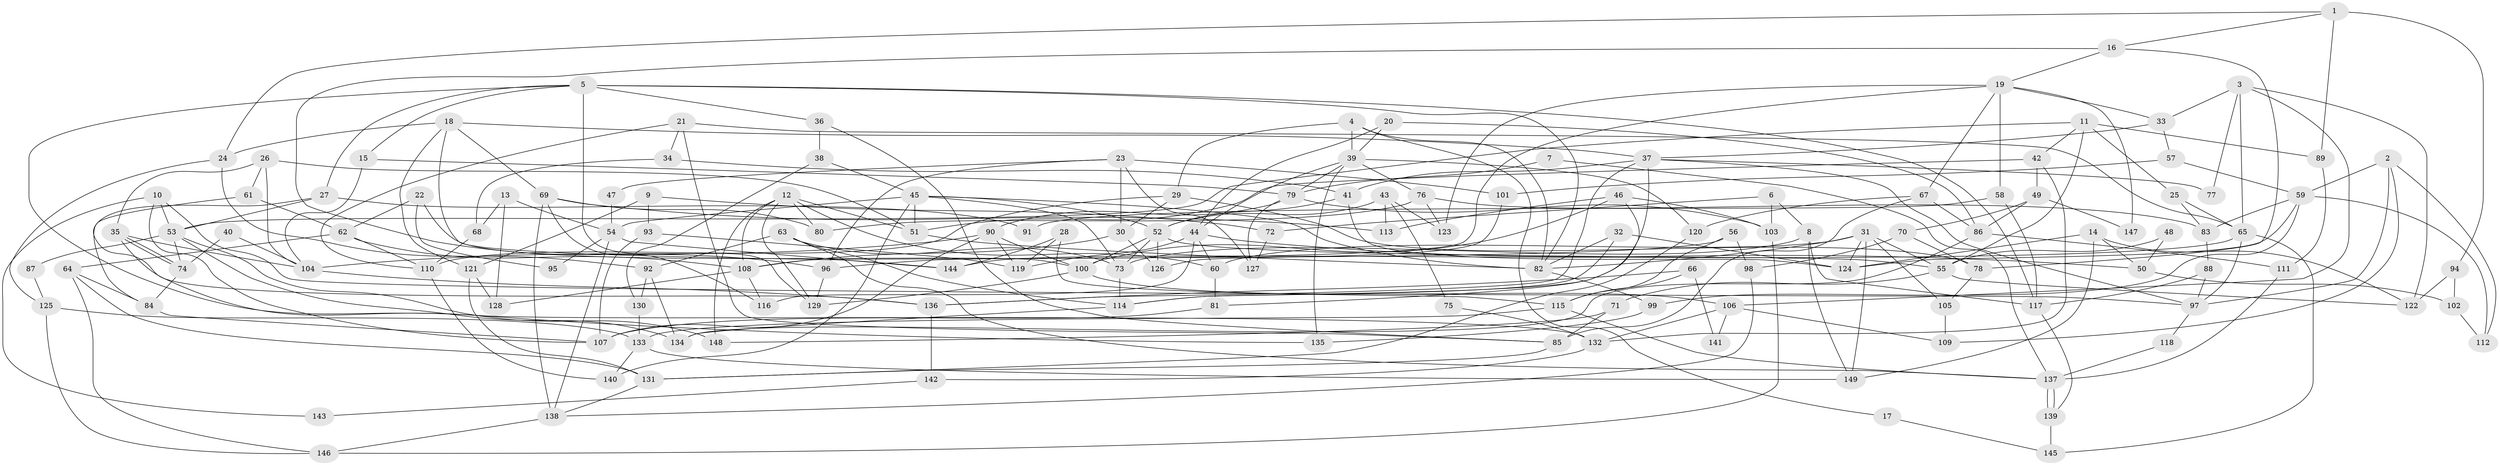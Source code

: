 // Generated by graph-tools (version 1.1) at 2025/15/03/09/25 04:15:13]
// undirected, 149 vertices, 298 edges
graph export_dot {
graph [start="1"]
  node [color=gray90,style=filled];
  1;
  2;
  3;
  4;
  5;
  6;
  7;
  8;
  9;
  10;
  11;
  12;
  13;
  14;
  15;
  16;
  17;
  18;
  19;
  20;
  21;
  22;
  23;
  24;
  25;
  26;
  27;
  28;
  29;
  30;
  31;
  32;
  33;
  34;
  35;
  36;
  37;
  38;
  39;
  40;
  41;
  42;
  43;
  44;
  45;
  46;
  47;
  48;
  49;
  50;
  51;
  52;
  53;
  54;
  55;
  56;
  57;
  58;
  59;
  60;
  61;
  62;
  63;
  64;
  65;
  66;
  67;
  68;
  69;
  70;
  71;
  72;
  73;
  74;
  75;
  76;
  77;
  78;
  79;
  80;
  81;
  82;
  83;
  84;
  85;
  86;
  87;
  88;
  89;
  90;
  91;
  92;
  93;
  94;
  95;
  96;
  97;
  98;
  99;
  100;
  101;
  102;
  103;
  104;
  105;
  106;
  107;
  108;
  109;
  110;
  111;
  112;
  113;
  114;
  115;
  116;
  117;
  118;
  119;
  120;
  121;
  122;
  123;
  124;
  125;
  126;
  127;
  128;
  129;
  130;
  131;
  132;
  133;
  134;
  135;
  136;
  137;
  138;
  139;
  140;
  141;
  142;
  143;
  144;
  145;
  146;
  147;
  148;
  149;
  1 -- 24;
  1 -- 16;
  1 -- 89;
  1 -- 94;
  2 -- 59;
  2 -- 97;
  2 -- 109;
  2 -- 112;
  3 -- 106;
  3 -- 122;
  3 -- 33;
  3 -- 65;
  3 -- 77;
  4 -- 82;
  4 -- 29;
  4 -- 17;
  4 -- 39;
  5 -- 82;
  5 -- 129;
  5 -- 15;
  5 -- 27;
  5 -- 36;
  5 -- 117;
  5 -- 132;
  6 -- 103;
  6 -- 8;
  6 -- 72;
  7 -- 137;
  7 -- 79;
  8 -- 73;
  8 -- 117;
  8 -- 149;
  9 -- 72;
  9 -- 93;
  9 -- 121;
  10 -- 53;
  10 -- 97;
  10 -- 107;
  10 -- 143;
  11 -- 53;
  11 -- 55;
  11 -- 25;
  11 -- 42;
  11 -- 89;
  12 -- 108;
  12 -- 51;
  12 -- 60;
  12 -- 80;
  12 -- 129;
  12 -- 148;
  13 -- 128;
  13 -- 54;
  13 -- 68;
  14 -- 149;
  14 -- 50;
  14 -- 122;
  14 -- 124;
  15 -- 79;
  15 -- 104;
  16 -- 78;
  16 -- 19;
  16 -- 96;
  17 -- 145;
  18 -- 144;
  18 -- 37;
  18 -- 24;
  18 -- 69;
  18 -- 121;
  19 -- 67;
  19 -- 108;
  19 -- 33;
  19 -- 58;
  19 -- 123;
  19 -- 147;
  20 -- 44;
  20 -- 39;
  20 -- 86;
  21 -- 34;
  21 -- 85;
  21 -- 65;
  21 -- 110;
  22 -- 100;
  22 -- 62;
  22 -- 95;
  23 -- 96;
  23 -- 101;
  23 -- 30;
  23 -- 47;
  23 -- 127;
  24 -- 92;
  24 -- 125;
  25 -- 65;
  25 -- 83;
  26 -- 51;
  26 -- 104;
  26 -- 35;
  26 -- 61;
  27 -- 84;
  27 -- 53;
  27 -- 91;
  28 -- 115;
  28 -- 119;
  28 -- 144;
  29 -- 30;
  29 -- 110;
  29 -- 78;
  30 -- 108;
  30 -- 126;
  31 -- 124;
  31 -- 105;
  31 -- 55;
  31 -- 60;
  31 -- 82;
  31 -- 149;
  32 -- 124;
  32 -- 82;
  32 -- 114;
  33 -- 37;
  33 -- 57;
  34 -- 41;
  34 -- 68;
  35 -- 74;
  35 -- 74;
  35 -- 104;
  35 -- 135;
  36 -- 85;
  36 -- 38;
  37 -- 114;
  37 -- 41;
  37 -- 77;
  37 -- 97;
  37 -- 136;
  38 -- 130;
  38 -- 45;
  39 -- 120;
  39 -- 44;
  39 -- 76;
  39 -- 79;
  39 -- 135;
  40 -- 104;
  40 -- 74;
  41 -- 52;
  41 -- 124;
  42 -- 51;
  42 -- 49;
  42 -- 132;
  43 -- 52;
  43 -- 123;
  43 -- 75;
  43 -- 113;
  44 -- 60;
  44 -- 50;
  44 -- 116;
  44 -- 119;
  45 -- 54;
  45 -- 51;
  45 -- 52;
  45 -- 73;
  45 -- 82;
  45 -- 140;
  46 -- 113;
  46 -- 81;
  46 -- 100;
  46 -- 103;
  47 -- 54;
  48 -- 50;
  48 -- 55;
  49 -- 86;
  49 -- 70;
  49 -- 147;
  50 -- 102;
  51 -- 82;
  52 -- 100;
  52 -- 55;
  52 -- 73;
  52 -- 126;
  53 -- 134;
  53 -- 74;
  53 -- 87;
  53 -- 148;
  54 -- 144;
  54 -- 138;
  54 -- 95;
  55 -- 71;
  55 -- 122;
  56 -- 115;
  56 -- 96;
  56 -- 98;
  57 -- 59;
  57 -- 101;
  58 -- 117;
  58 -- 91;
  59 -- 99;
  59 -- 124;
  59 -- 83;
  59 -- 112;
  60 -- 81;
  61 -- 136;
  61 -- 62;
  62 -- 64;
  62 -- 108;
  62 -- 110;
  63 -- 114;
  63 -- 73;
  63 -- 92;
  63 -- 137;
  64 -- 146;
  64 -- 131;
  64 -- 84;
  65 -- 97;
  65 -- 144;
  65 -- 145;
  66 -- 115;
  66 -- 136;
  66 -- 141;
  67 -- 86;
  67 -- 85;
  67 -- 120;
  68 -- 110;
  69 -- 80;
  69 -- 113;
  69 -- 116;
  69 -- 138;
  70 -- 98;
  70 -- 78;
  71 -- 148;
  71 -- 85;
  72 -- 127;
  73 -- 114;
  74 -- 84;
  75 -- 132;
  76 -- 83;
  76 -- 80;
  76 -- 123;
  78 -- 105;
  79 -- 90;
  79 -- 103;
  79 -- 127;
  81 -- 107;
  82 -- 99;
  83 -- 88;
  84 -- 107;
  85 -- 131;
  86 -- 111;
  86 -- 134;
  87 -- 125;
  88 -- 97;
  88 -- 117;
  89 -- 111;
  90 -- 107;
  90 -- 104;
  90 -- 100;
  90 -- 119;
  92 -- 134;
  92 -- 130;
  93 -- 119;
  93 -- 107;
  94 -- 122;
  94 -- 102;
  96 -- 129;
  97 -- 118;
  98 -- 138;
  99 -- 135;
  100 -- 106;
  100 -- 129;
  101 -- 126;
  102 -- 112;
  103 -- 146;
  104 -- 136;
  105 -- 109;
  106 -- 132;
  106 -- 109;
  106 -- 141;
  108 -- 116;
  108 -- 128;
  110 -- 140;
  111 -- 137;
  114 -- 134;
  115 -- 133;
  115 -- 137;
  117 -- 139;
  118 -- 137;
  120 -- 131;
  121 -- 128;
  121 -- 131;
  125 -- 133;
  125 -- 146;
  130 -- 133;
  131 -- 138;
  132 -- 142;
  133 -- 149;
  133 -- 140;
  136 -- 142;
  137 -- 139;
  137 -- 139;
  138 -- 146;
  139 -- 145;
  142 -- 143;
}
